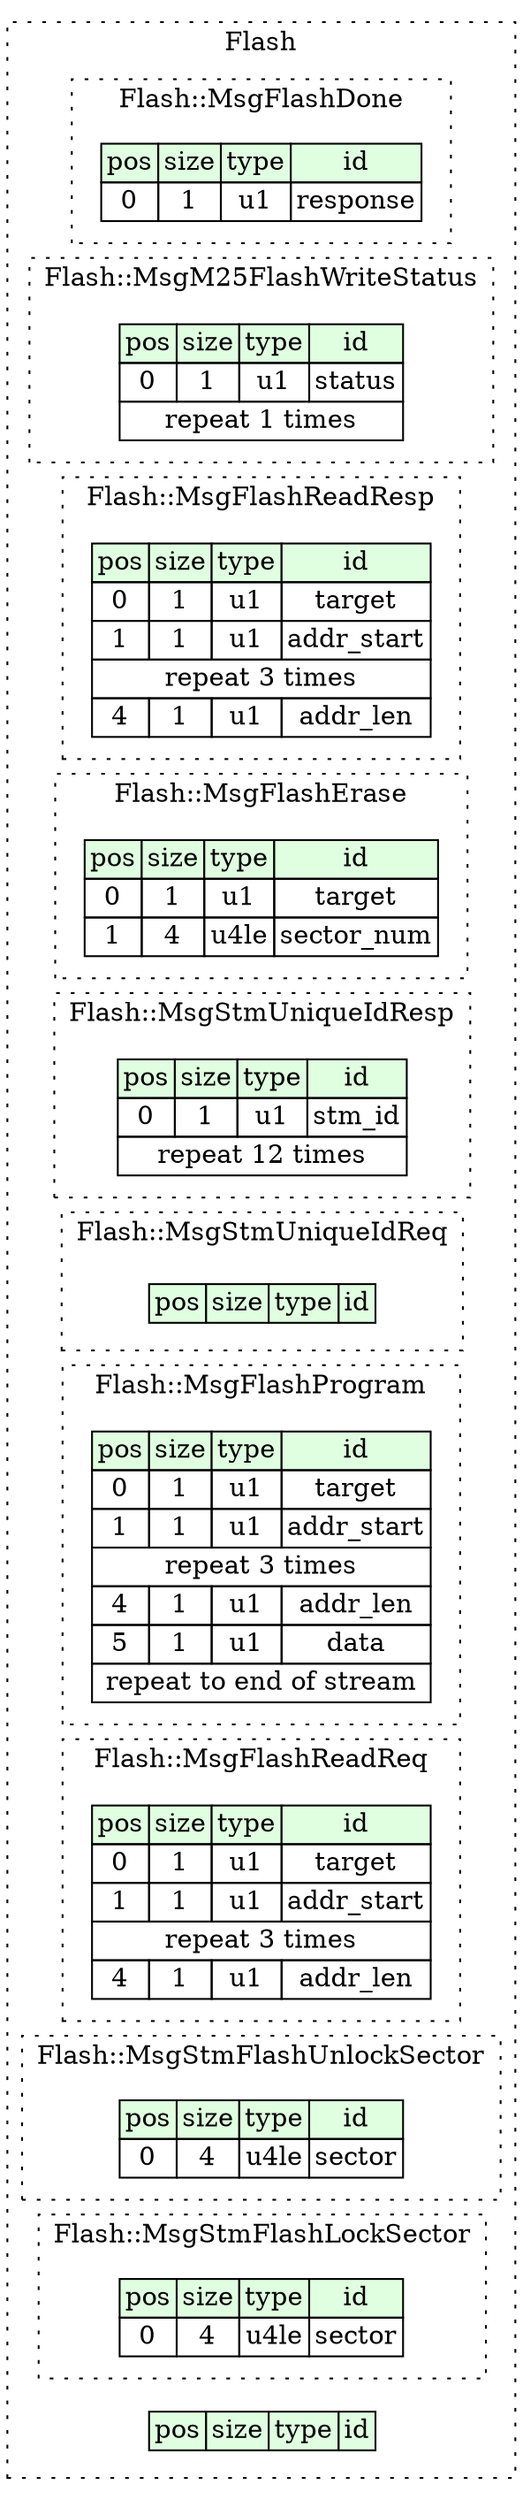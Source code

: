 digraph {
	rankdir=LR;
	node [shape=plaintext];
	subgraph cluster__flash {
		label="Flash";
		graph[style=dotted];

		flash__seq [label=<<TABLE BORDER="0" CELLBORDER="1" CELLSPACING="0">
			<TR><TD BGCOLOR="#E0FFE0">pos</TD><TD BGCOLOR="#E0FFE0">size</TD><TD BGCOLOR="#E0FFE0">type</TD><TD BGCOLOR="#E0FFE0">id</TD></TR>
		</TABLE>>];
		subgraph cluster__msg_flash_done {
			label="Flash::MsgFlashDone";
			graph[style=dotted];

			msg_flash_done__seq [label=<<TABLE BORDER="0" CELLBORDER="1" CELLSPACING="0">
				<TR><TD BGCOLOR="#E0FFE0">pos</TD><TD BGCOLOR="#E0FFE0">size</TD><TD BGCOLOR="#E0FFE0">type</TD><TD BGCOLOR="#E0FFE0">id</TD></TR>
				<TR><TD PORT="response_pos">0</TD><TD PORT="response_size">1</TD><TD>u1</TD><TD PORT="response_type">response</TD></TR>
			</TABLE>>];
		}
		subgraph cluster__msg_m25_flash_write_status {
			label="Flash::MsgM25FlashWriteStatus";
			graph[style=dotted];

			msg_m25_flash_write_status__seq [label=<<TABLE BORDER="0" CELLBORDER="1" CELLSPACING="0">
				<TR><TD BGCOLOR="#E0FFE0">pos</TD><TD BGCOLOR="#E0FFE0">size</TD><TD BGCOLOR="#E0FFE0">type</TD><TD BGCOLOR="#E0FFE0">id</TD></TR>
				<TR><TD PORT="status_pos">0</TD><TD PORT="status_size">1</TD><TD>u1</TD><TD PORT="status_type">status</TD></TR>
				<TR><TD COLSPAN="4" PORT="status__repeat">repeat 1 times</TD></TR>
			</TABLE>>];
		}
		subgraph cluster__msg_flash_read_resp {
			label="Flash::MsgFlashReadResp";
			graph[style=dotted];

			msg_flash_read_resp__seq [label=<<TABLE BORDER="0" CELLBORDER="1" CELLSPACING="0">
				<TR><TD BGCOLOR="#E0FFE0">pos</TD><TD BGCOLOR="#E0FFE0">size</TD><TD BGCOLOR="#E0FFE0">type</TD><TD BGCOLOR="#E0FFE0">id</TD></TR>
				<TR><TD PORT="target_pos">0</TD><TD PORT="target_size">1</TD><TD>u1</TD><TD PORT="target_type">target</TD></TR>
				<TR><TD PORT="addr_start_pos">1</TD><TD PORT="addr_start_size">1</TD><TD>u1</TD><TD PORT="addr_start_type">addr_start</TD></TR>
				<TR><TD COLSPAN="4" PORT="addr_start__repeat">repeat 3 times</TD></TR>
				<TR><TD PORT="addr_len_pos">4</TD><TD PORT="addr_len_size">1</TD><TD>u1</TD><TD PORT="addr_len_type">addr_len</TD></TR>
			</TABLE>>];
		}
		subgraph cluster__msg_flash_erase {
			label="Flash::MsgFlashErase";
			graph[style=dotted];

			msg_flash_erase__seq [label=<<TABLE BORDER="0" CELLBORDER="1" CELLSPACING="0">
				<TR><TD BGCOLOR="#E0FFE0">pos</TD><TD BGCOLOR="#E0FFE0">size</TD><TD BGCOLOR="#E0FFE0">type</TD><TD BGCOLOR="#E0FFE0">id</TD></TR>
				<TR><TD PORT="target_pos">0</TD><TD PORT="target_size">1</TD><TD>u1</TD><TD PORT="target_type">target</TD></TR>
				<TR><TD PORT="sector_num_pos">1</TD><TD PORT="sector_num_size">4</TD><TD>u4le</TD><TD PORT="sector_num_type">sector_num</TD></TR>
			</TABLE>>];
		}
		subgraph cluster__msg_stm_unique_id_resp {
			label="Flash::MsgStmUniqueIdResp";
			graph[style=dotted];

			msg_stm_unique_id_resp__seq [label=<<TABLE BORDER="0" CELLBORDER="1" CELLSPACING="0">
				<TR><TD BGCOLOR="#E0FFE0">pos</TD><TD BGCOLOR="#E0FFE0">size</TD><TD BGCOLOR="#E0FFE0">type</TD><TD BGCOLOR="#E0FFE0">id</TD></TR>
				<TR><TD PORT="stm_id_pos">0</TD><TD PORT="stm_id_size">1</TD><TD>u1</TD><TD PORT="stm_id_type">stm_id</TD></TR>
				<TR><TD COLSPAN="4" PORT="stm_id__repeat">repeat 12 times</TD></TR>
			</TABLE>>];
		}
		subgraph cluster__msg_stm_unique_id_req {
			label="Flash::MsgStmUniqueIdReq";
			graph[style=dotted];

			msg_stm_unique_id_req__seq [label=<<TABLE BORDER="0" CELLBORDER="1" CELLSPACING="0">
				<TR><TD BGCOLOR="#E0FFE0">pos</TD><TD BGCOLOR="#E0FFE0">size</TD><TD BGCOLOR="#E0FFE0">type</TD><TD BGCOLOR="#E0FFE0">id</TD></TR>
			</TABLE>>];
		}
		subgraph cluster__msg_flash_program {
			label="Flash::MsgFlashProgram";
			graph[style=dotted];

			msg_flash_program__seq [label=<<TABLE BORDER="0" CELLBORDER="1" CELLSPACING="0">
				<TR><TD BGCOLOR="#E0FFE0">pos</TD><TD BGCOLOR="#E0FFE0">size</TD><TD BGCOLOR="#E0FFE0">type</TD><TD BGCOLOR="#E0FFE0">id</TD></TR>
				<TR><TD PORT="target_pos">0</TD><TD PORT="target_size">1</TD><TD>u1</TD><TD PORT="target_type">target</TD></TR>
				<TR><TD PORT="addr_start_pos">1</TD><TD PORT="addr_start_size">1</TD><TD>u1</TD><TD PORT="addr_start_type">addr_start</TD></TR>
				<TR><TD COLSPAN="4" PORT="addr_start__repeat">repeat 3 times</TD></TR>
				<TR><TD PORT="addr_len_pos">4</TD><TD PORT="addr_len_size">1</TD><TD>u1</TD><TD PORT="addr_len_type">addr_len</TD></TR>
				<TR><TD PORT="data_pos">5</TD><TD PORT="data_size">1</TD><TD>u1</TD><TD PORT="data_type">data</TD></TR>
				<TR><TD COLSPAN="4" PORT="data__repeat">repeat to end of stream</TD></TR>
			</TABLE>>];
		}
		subgraph cluster__msg_flash_read_req {
			label="Flash::MsgFlashReadReq";
			graph[style=dotted];

			msg_flash_read_req__seq [label=<<TABLE BORDER="0" CELLBORDER="1" CELLSPACING="0">
				<TR><TD BGCOLOR="#E0FFE0">pos</TD><TD BGCOLOR="#E0FFE0">size</TD><TD BGCOLOR="#E0FFE0">type</TD><TD BGCOLOR="#E0FFE0">id</TD></TR>
				<TR><TD PORT="target_pos">0</TD><TD PORT="target_size">1</TD><TD>u1</TD><TD PORT="target_type">target</TD></TR>
				<TR><TD PORT="addr_start_pos">1</TD><TD PORT="addr_start_size">1</TD><TD>u1</TD><TD PORT="addr_start_type">addr_start</TD></TR>
				<TR><TD COLSPAN="4" PORT="addr_start__repeat">repeat 3 times</TD></TR>
				<TR><TD PORT="addr_len_pos">4</TD><TD PORT="addr_len_size">1</TD><TD>u1</TD><TD PORT="addr_len_type">addr_len</TD></TR>
			</TABLE>>];
		}
		subgraph cluster__msg_stm_flash_unlock_sector {
			label="Flash::MsgStmFlashUnlockSector";
			graph[style=dotted];

			msg_stm_flash_unlock_sector__seq [label=<<TABLE BORDER="0" CELLBORDER="1" CELLSPACING="0">
				<TR><TD BGCOLOR="#E0FFE0">pos</TD><TD BGCOLOR="#E0FFE0">size</TD><TD BGCOLOR="#E0FFE0">type</TD><TD BGCOLOR="#E0FFE0">id</TD></TR>
				<TR><TD PORT="sector_pos">0</TD><TD PORT="sector_size">4</TD><TD>u4le</TD><TD PORT="sector_type">sector</TD></TR>
			</TABLE>>];
		}
		subgraph cluster__msg_stm_flash_lock_sector {
			label="Flash::MsgStmFlashLockSector";
			graph[style=dotted];

			msg_stm_flash_lock_sector__seq [label=<<TABLE BORDER="0" CELLBORDER="1" CELLSPACING="0">
				<TR><TD BGCOLOR="#E0FFE0">pos</TD><TD BGCOLOR="#E0FFE0">size</TD><TD BGCOLOR="#E0FFE0">type</TD><TD BGCOLOR="#E0FFE0">id</TD></TR>
				<TR><TD PORT="sector_pos">0</TD><TD PORT="sector_size">4</TD><TD>u4le</TD><TD PORT="sector_type">sector</TD></TR>
			</TABLE>>];
		}
	}
}

